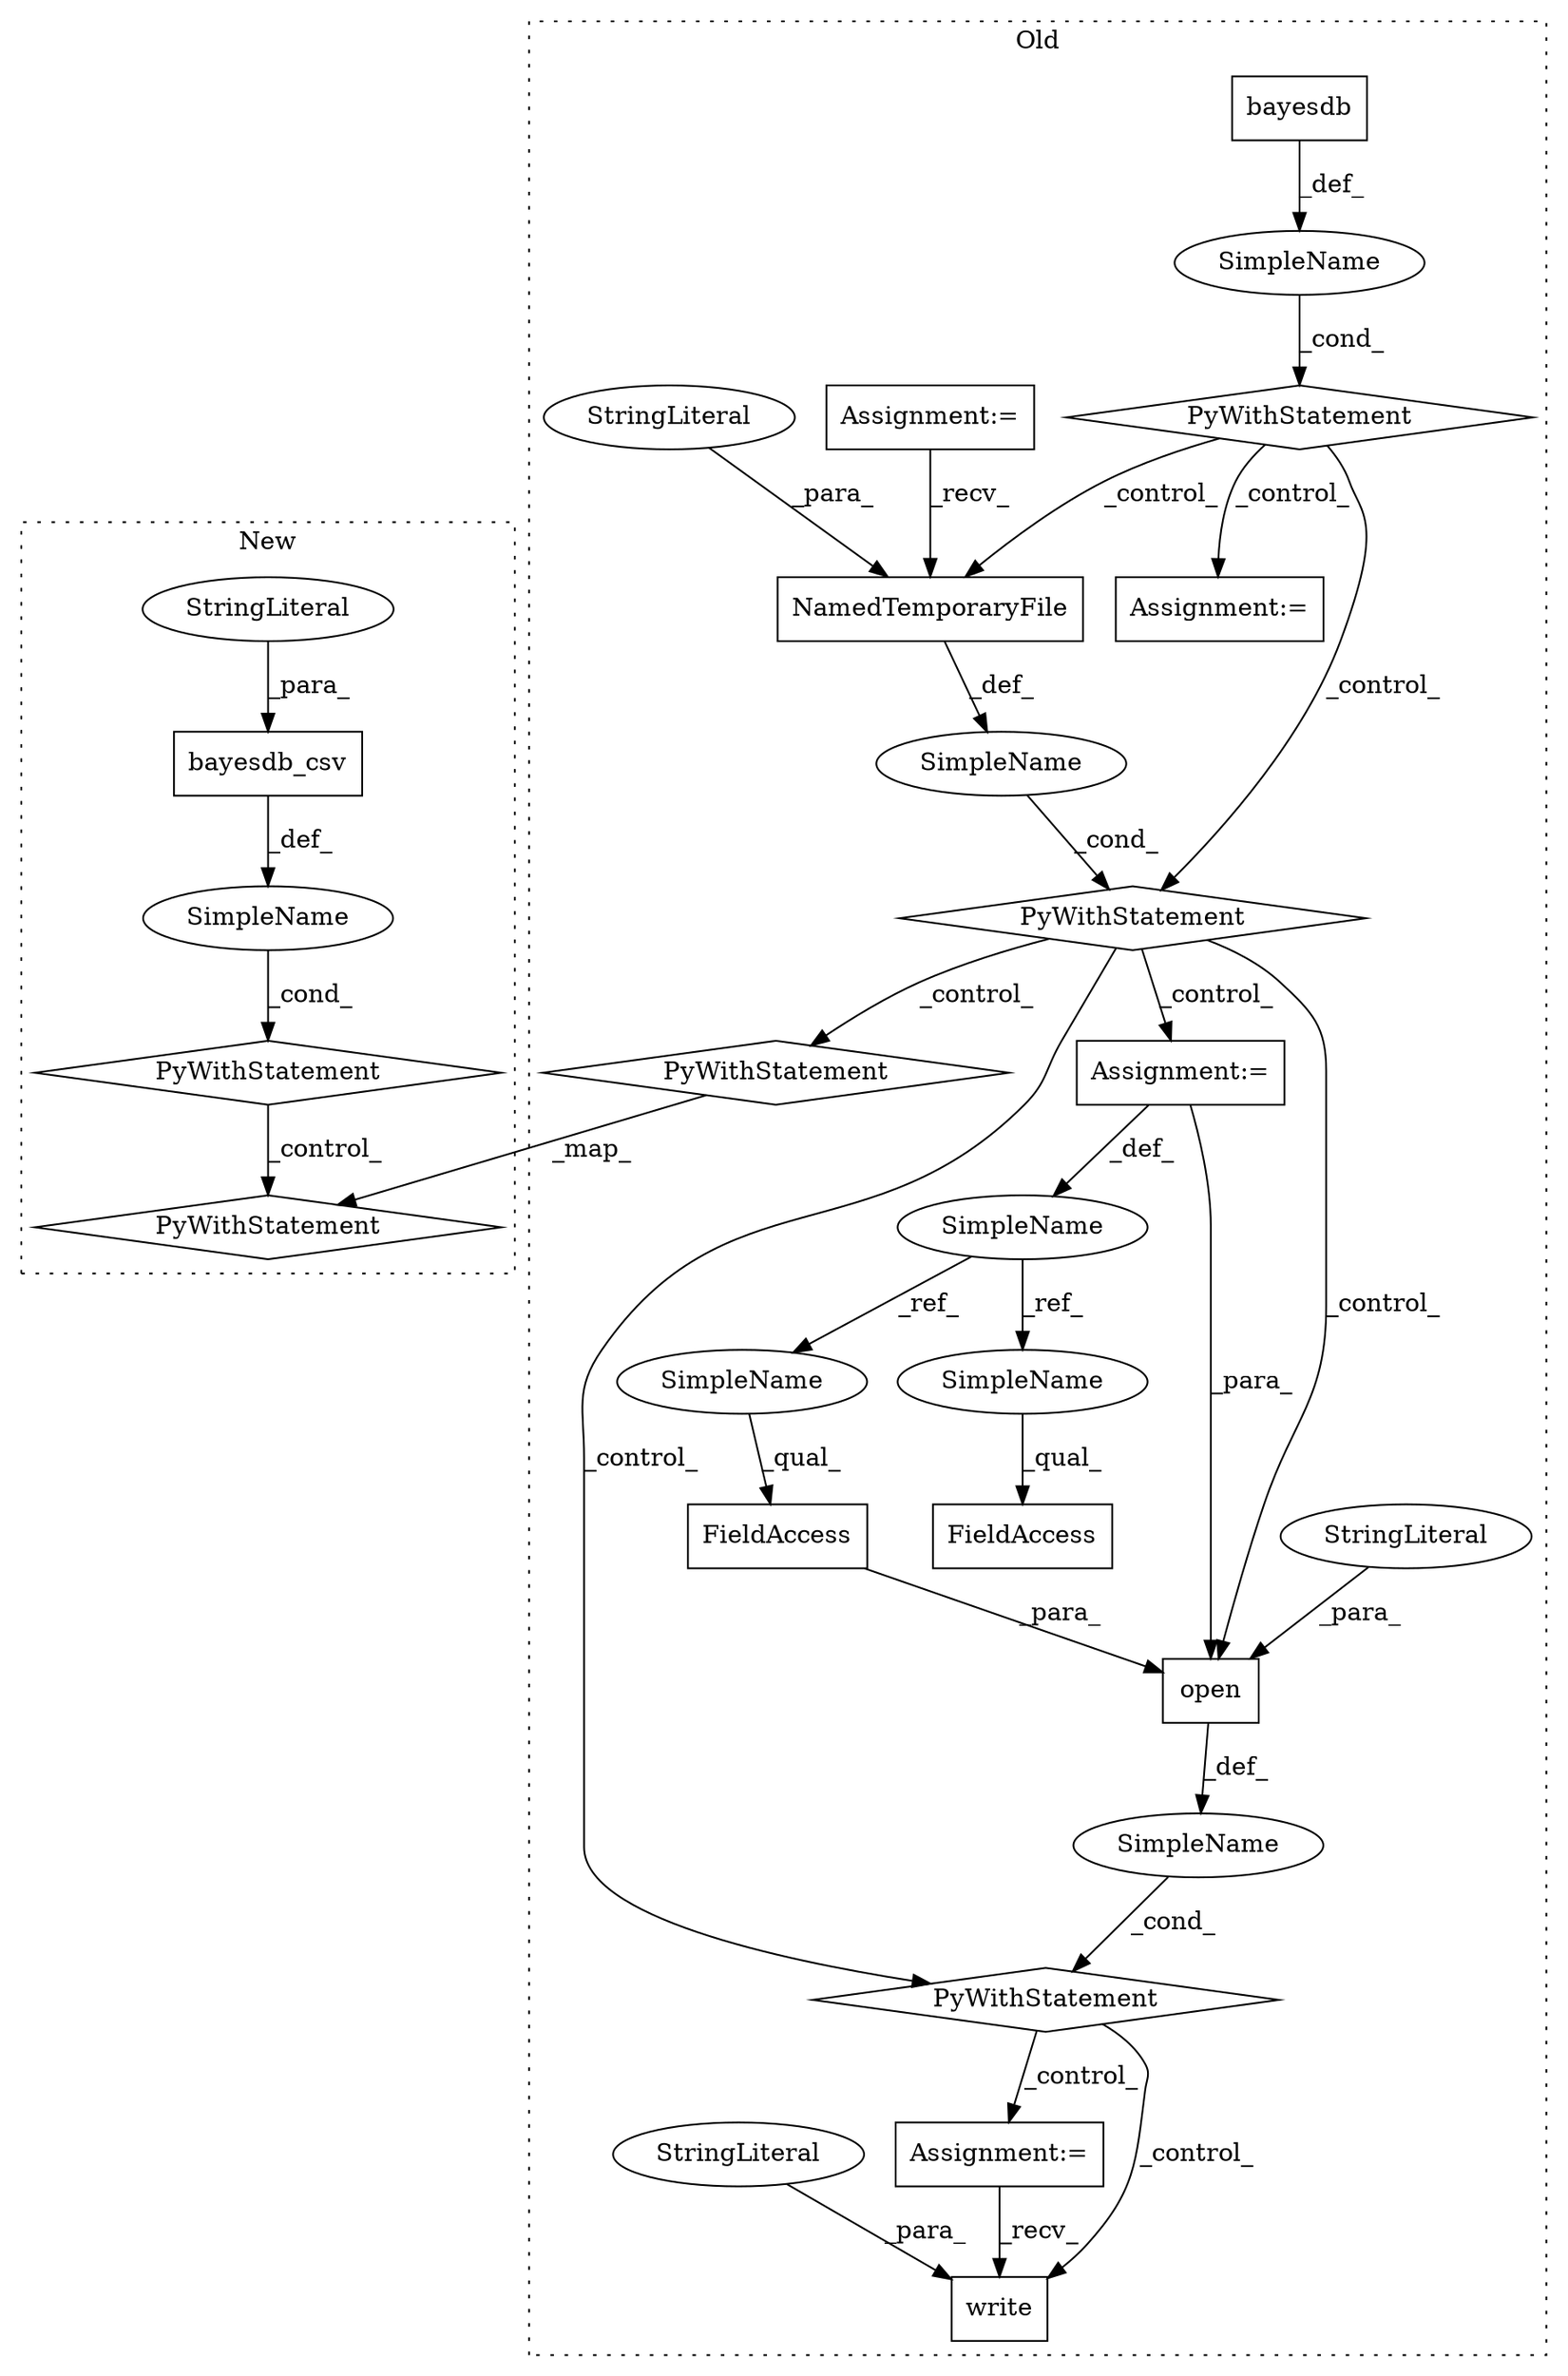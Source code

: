 digraph G {
subgraph cluster0 {
1 [label="NamedTemporaryFile" a="32" s="13844,13874" l="19,1" shape="box"];
3 [label="SimpleName" a="42" s="" l="" shape="ellipse"];
4 [label="PyWithStatement" a="104" s="13929,13955" l="10,2" shape="diamond"];
5 [label="SimpleName" a="42" s="" l="" shape="ellipse"];
6 [label="PyWithStatement" a="104" s="13825,13875" l="10,2" shape="diamond"];
7 [label="bayesdb" a="32" s="13791" l="9" shape="box"];
9 [label="PyWithStatement" a="104" s="13781,13800" l="10,2" shape="diamond"];
10 [label="SimpleName" a="42" s="" l="" shape="ellipse"];
11 [label="Assignment:=" a="7" s="13974" l="3" shape="box"];
12 [label="Assignment:=" a="7" s="13814" l="3" shape="box"];
13 [label="Assignment:=" a="7" s="13753" l="8" shape="box"];
14 [label="StringLiteral" a="45" s="13863" l="11" shape="ellipse"];
15 [label="Assignment:=" a="7" s="13918" l="1" shape="box"];
16 [label="FieldAccess" a="22" s="14117" l="6" shape="box"];
17 [label="SimpleName" a="42" s="13918" l="1" shape="ellipse"];
18 [label="FieldAccess" a="22" s="13944" l="6" shape="box"];
19 [label="open" a="32" s="13939,13954" l="5,1" shape="box"];
20 [label="StringLiteral" a="45" s="13951" l="3" shape="ellipse"];
21 [label="write" a="32" s="13993,14003" l="6,1" shape="box"];
22 [label="PyWithStatement" a="104" s="14024,14056" l="10,2" shape="diamond"];
26 [label="StringLiteral" a="45" s="13999" l="4" shape="ellipse"];
27 [label="SimpleName" a="42" s="14117" l="1" shape="ellipse"];
28 [label="SimpleName" a="42" s="13944" l="1" shape="ellipse"];
label = "Old";
style="dotted";
}
subgraph cluster1 {
2 [label="bayesdb_csv" a="32" s="13890,13906" l="12,1" shape="box"];
8 [label="PyWithStatement" a="104" s="13880,13907" l="10,2" shape="diamond"];
23 [label="PyWithStatement" a="104" s="13917,13949" l="10,2" shape="diamond"];
24 [label="SimpleName" a="42" s="" l="" shape="ellipse"];
25 [label="StringLiteral" a="45" s="13902" l="4" shape="ellipse"];
label = "New";
style="dotted";
}
1 -> 5 [label="_def_"];
2 -> 24 [label="_def_"];
3 -> 9 [label="_cond_"];
4 -> 11 [label="_control_"];
4 -> 21 [label="_control_"];
5 -> 6 [label="_cond_"];
6 -> 15 [label="_control_"];
6 -> 22 [label="_control_"];
6 -> 19 [label="_control_"];
6 -> 4 [label="_control_"];
7 -> 3 [label="_def_"];
8 -> 23 [label="_control_"];
9 -> 12 [label="_control_"];
9 -> 1 [label="_control_"];
9 -> 6 [label="_control_"];
10 -> 4 [label="_cond_"];
11 -> 21 [label="_recv_"];
13 -> 1 [label="_recv_"];
14 -> 1 [label="_para_"];
15 -> 19 [label="_para_"];
15 -> 17 [label="_def_"];
17 -> 27 [label="_ref_"];
17 -> 28 [label="_ref_"];
18 -> 19 [label="_para_"];
19 -> 10 [label="_def_"];
20 -> 19 [label="_para_"];
22 -> 23 [label="_map_"];
24 -> 8 [label="_cond_"];
25 -> 2 [label="_para_"];
26 -> 21 [label="_para_"];
27 -> 16 [label="_qual_"];
28 -> 18 [label="_qual_"];
}